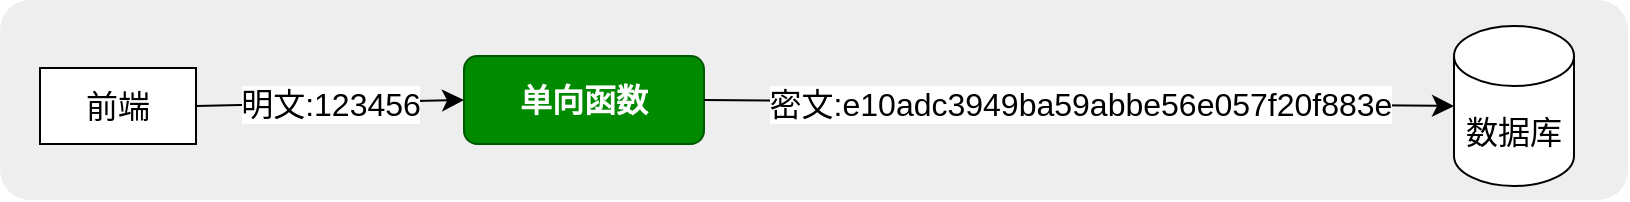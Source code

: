 <mxfile version="21.2.8" type="device">
  <diagram name="第 1 页" id="8_eoZxegZQMllnXBPVm5">
    <mxGraphModel dx="2035" dy="789" grid="0" gridSize="10" guides="1" tooltips="1" connect="1" arrows="1" fold="1" page="0" pageScale="1" pageWidth="3300" pageHeight="4681" math="0" shadow="0">
      <root>
        <mxCell id="0" />
        <mxCell id="1" parent="0" />
        <mxCell id="gWthYGYYA6JLAeO5fKec-9" value="" style="rounded=1;whiteSpace=wrap;html=1;fontSize=16;fillColor=#eeeeee;strokeColor=none;" vertex="1" parent="1">
          <mxGeometry x="-534" y="128" width="814" height="100" as="geometry" />
        </mxCell>
        <mxCell id="gWthYGYYA6JLAeO5fKec-2" value="数据库" style="shape=cylinder3;whiteSpace=wrap;html=1;boundedLbl=1;backgroundOutline=1;size=15;fontSize=16;" vertex="1" parent="1">
          <mxGeometry x="193" y="141" width="60" height="80" as="geometry" />
        </mxCell>
        <mxCell id="gWthYGYYA6JLAeO5fKec-3" value="单向函数" style="rounded=1;whiteSpace=wrap;html=1;fontSize=16;fillColor=#008a00;fontColor=#ffffff;strokeColor=#005700;fontStyle=1" vertex="1" parent="1">
          <mxGeometry x="-302" y="156" width="120" height="44" as="geometry" />
        </mxCell>
        <mxCell id="gWthYGYYA6JLAeO5fKec-4" value="前端" style="rounded=0;whiteSpace=wrap;html=1;fontSize=16;" vertex="1" parent="1">
          <mxGeometry x="-514" y="162" width="78" height="38" as="geometry" />
        </mxCell>
        <mxCell id="gWthYGYYA6JLAeO5fKec-5" value="" style="endArrow=classic;html=1;rounded=0;fontSize=12;startSize=8;endSize=8;curved=1;exitX=1;exitY=0.5;exitDx=0;exitDy=0;entryX=0;entryY=0.5;entryDx=0;entryDy=0;" edge="1" parent="1" source="gWthYGYYA6JLAeO5fKec-4" target="gWthYGYYA6JLAeO5fKec-3">
          <mxGeometry relative="1" as="geometry">
            <mxPoint x="-188" y="291" as="sourcePoint" />
            <mxPoint x="-88" y="291" as="targetPoint" />
          </mxGeometry>
        </mxCell>
        <mxCell id="gWthYGYYA6JLAeO5fKec-6" value="明文:123456" style="edgeLabel;resizable=0;html=1;align=center;verticalAlign=middle;fontSize=16;" connectable="0" vertex="1" parent="gWthYGYYA6JLAeO5fKec-5">
          <mxGeometry relative="1" as="geometry" />
        </mxCell>
        <mxCell id="gWthYGYYA6JLAeO5fKec-7" value="" style="endArrow=classic;html=1;rounded=0;fontSize=12;startSize=8;endSize=8;curved=1;entryX=0;entryY=0.5;entryDx=0;entryDy=0;entryPerimeter=0;exitX=1;exitY=0.5;exitDx=0;exitDy=0;" edge="1" parent="1" source="gWthYGYYA6JLAeO5fKec-3" target="gWthYGYYA6JLAeO5fKec-2">
          <mxGeometry relative="1" as="geometry">
            <mxPoint x="-43" y="128" as="sourcePoint" />
            <mxPoint x="-198" y="191" as="targetPoint" />
          </mxGeometry>
        </mxCell>
        <mxCell id="gWthYGYYA6JLAeO5fKec-8" value="密文:e10adc3949ba59abbe56e057f20f883e" style="edgeLabel;resizable=0;html=1;align=center;verticalAlign=middle;fontSize=16;" connectable="0" vertex="1" parent="gWthYGYYA6JLAeO5fKec-7">
          <mxGeometry relative="1" as="geometry" />
        </mxCell>
      </root>
    </mxGraphModel>
  </diagram>
</mxfile>
